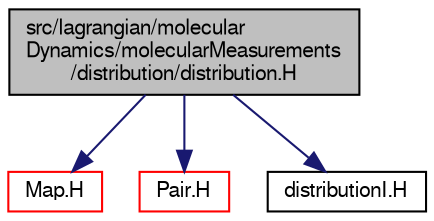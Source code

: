 digraph "src/lagrangian/molecularDynamics/molecularMeasurements/distribution/distribution.H"
{
  bgcolor="transparent";
  edge [fontname="FreeSans",fontsize="10",labelfontname="FreeSans",labelfontsize="10"];
  node [fontname="FreeSans",fontsize="10",shape=record];
  Node0 [label="src/lagrangian/molecular\lDynamics/molecularMeasurements\l/distribution/distribution.H",height=0.2,width=0.4,color="black", fillcolor="grey75", style="filled", fontcolor="black"];
  Node0 -> Node1 [color="midnightblue",fontsize="10",style="solid",fontname="FreeSans"];
  Node1 [label="Map.H",height=0.2,width=0.4,color="red",URL="$a08489.html"];
  Node0 -> Node47 [color="midnightblue",fontsize="10",style="solid",fontname="FreeSans"];
  Node47 [label="Pair.H",height=0.2,width=0.4,color="red",URL="$a12434.html"];
  Node0 -> Node73 [color="midnightblue",fontsize="10",style="solid",fontname="FreeSans"];
  Node73 [label="distributionI.H",height=0.2,width=0.4,color="black",URL="$a06395.html"];
}
